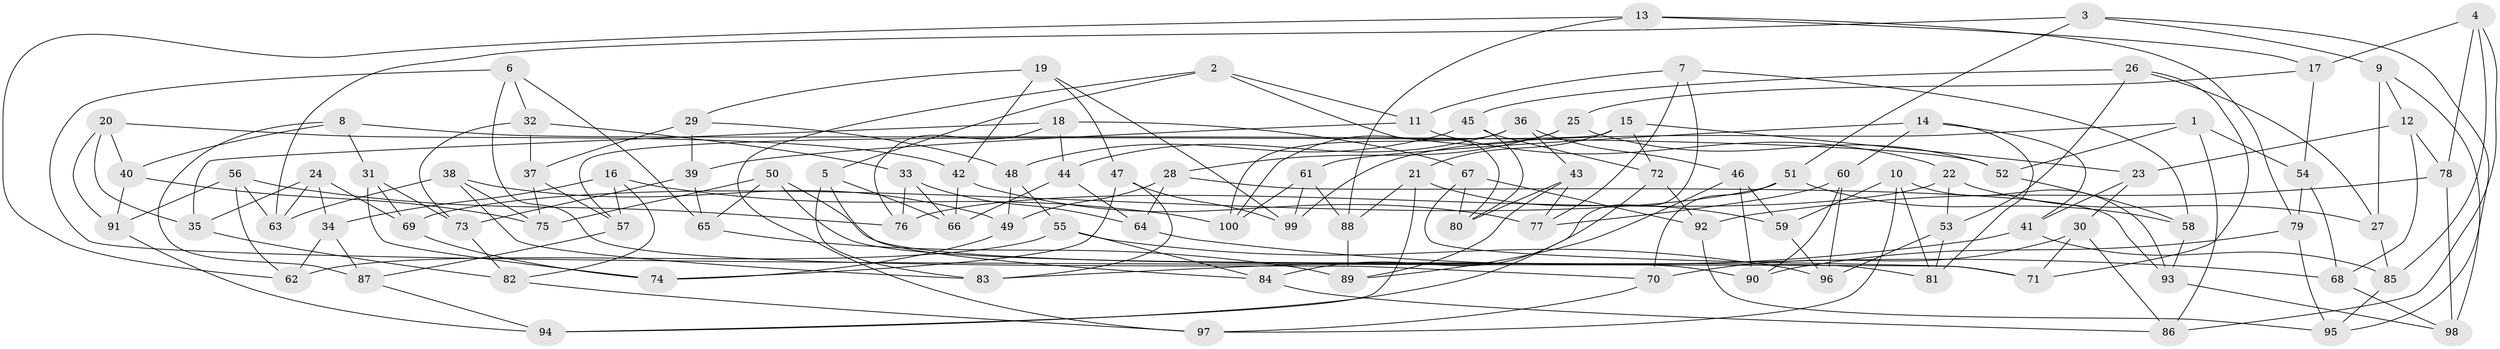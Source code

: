 // coarse degree distribution, {6: 0.515625, 4: 0.421875, 3: 0.015625, 5: 0.046875}
// Generated by graph-tools (version 1.1) at 2025/52/02/27/25 19:52:33]
// undirected, 100 vertices, 200 edges
graph export_dot {
graph [start="1"]
  node [color=gray90,style=filled];
  1;
  2;
  3;
  4;
  5;
  6;
  7;
  8;
  9;
  10;
  11;
  12;
  13;
  14;
  15;
  16;
  17;
  18;
  19;
  20;
  21;
  22;
  23;
  24;
  25;
  26;
  27;
  28;
  29;
  30;
  31;
  32;
  33;
  34;
  35;
  36;
  37;
  38;
  39;
  40;
  41;
  42;
  43;
  44;
  45;
  46;
  47;
  48;
  49;
  50;
  51;
  52;
  53;
  54;
  55;
  56;
  57;
  58;
  59;
  60;
  61;
  62;
  63;
  64;
  65;
  66;
  67;
  68;
  69;
  70;
  71;
  72;
  73;
  74;
  75;
  76;
  77;
  78;
  79;
  80;
  81;
  82;
  83;
  84;
  85;
  86;
  87;
  88;
  89;
  90;
  91;
  92;
  93;
  94;
  95;
  96;
  97;
  98;
  99;
  100;
  1 -- 99;
  1 -- 54;
  1 -- 52;
  1 -- 86;
  2 -- 97;
  2 -- 5;
  2 -- 80;
  2 -- 11;
  3 -- 63;
  3 -- 9;
  3 -- 51;
  3 -- 95;
  4 -- 85;
  4 -- 78;
  4 -- 86;
  4 -- 17;
  5 -- 66;
  5 -- 83;
  5 -- 84;
  6 -- 71;
  6 -- 65;
  6 -- 32;
  6 -- 70;
  7 -- 77;
  7 -- 84;
  7 -- 58;
  7 -- 11;
  8 -- 52;
  8 -- 31;
  8 -- 40;
  8 -- 87;
  9 -- 27;
  9 -- 98;
  9 -- 12;
  10 -- 81;
  10 -- 59;
  10 -- 97;
  10 -- 93;
  11 -- 22;
  11 -- 39;
  12 -- 78;
  12 -- 23;
  12 -- 68;
  13 -- 79;
  13 -- 62;
  13 -- 88;
  13 -- 17;
  14 -- 61;
  14 -- 60;
  14 -- 81;
  14 -- 41;
  15 -- 21;
  15 -- 23;
  15 -- 72;
  15 -- 57;
  16 -- 57;
  16 -- 34;
  16 -- 100;
  16 -- 82;
  17 -- 25;
  17 -- 54;
  18 -- 44;
  18 -- 35;
  18 -- 67;
  18 -- 76;
  19 -- 99;
  19 -- 42;
  19 -- 29;
  19 -- 47;
  20 -- 40;
  20 -- 35;
  20 -- 42;
  20 -- 91;
  21 -- 94;
  21 -- 59;
  21 -- 88;
  22 -- 76;
  22 -- 27;
  22 -- 53;
  23 -- 30;
  23 -- 41;
  24 -- 35;
  24 -- 63;
  24 -- 34;
  24 -- 69;
  25 -- 100;
  25 -- 52;
  25 -- 28;
  26 -- 45;
  26 -- 27;
  26 -- 71;
  26 -- 53;
  27 -- 85;
  28 -- 93;
  28 -- 49;
  28 -- 64;
  29 -- 48;
  29 -- 39;
  29 -- 37;
  30 -- 70;
  30 -- 71;
  30 -- 86;
  31 -- 69;
  31 -- 73;
  31 -- 74;
  32 -- 73;
  32 -- 33;
  32 -- 37;
  33 -- 66;
  33 -- 64;
  33 -- 76;
  34 -- 62;
  34 -- 87;
  35 -- 82;
  36 -- 46;
  36 -- 100;
  36 -- 44;
  36 -- 43;
  37 -- 57;
  37 -- 75;
  38 -- 83;
  38 -- 63;
  38 -- 49;
  38 -- 75;
  39 -- 73;
  39 -- 65;
  40 -- 75;
  40 -- 91;
  41 -- 83;
  41 -- 85;
  42 -- 66;
  42 -- 77;
  43 -- 77;
  43 -- 89;
  43 -- 80;
  44 -- 64;
  44 -- 66;
  45 -- 80;
  45 -- 48;
  45 -- 72;
  46 -- 89;
  46 -- 59;
  46 -- 90;
  47 -- 74;
  47 -- 99;
  47 -- 83;
  48 -- 49;
  48 -- 55;
  49 -- 74;
  50 -- 75;
  50 -- 81;
  50 -- 65;
  50 -- 90;
  51 -- 58;
  51 -- 69;
  51 -- 70;
  52 -- 58;
  53 -- 81;
  53 -- 96;
  54 -- 68;
  54 -- 79;
  55 -- 62;
  55 -- 96;
  55 -- 84;
  56 -- 62;
  56 -- 76;
  56 -- 91;
  56 -- 63;
  57 -- 87;
  58 -- 93;
  59 -- 96;
  60 -- 90;
  60 -- 96;
  60 -- 77;
  61 -- 88;
  61 -- 100;
  61 -- 99;
  64 -- 68;
  65 -- 89;
  67 -- 71;
  67 -- 92;
  67 -- 80;
  68 -- 98;
  69 -- 74;
  70 -- 97;
  72 -- 92;
  72 -- 94;
  73 -- 82;
  78 -- 92;
  78 -- 98;
  79 -- 95;
  79 -- 90;
  82 -- 97;
  84 -- 86;
  85 -- 95;
  87 -- 94;
  88 -- 89;
  91 -- 94;
  92 -- 95;
  93 -- 98;
}
